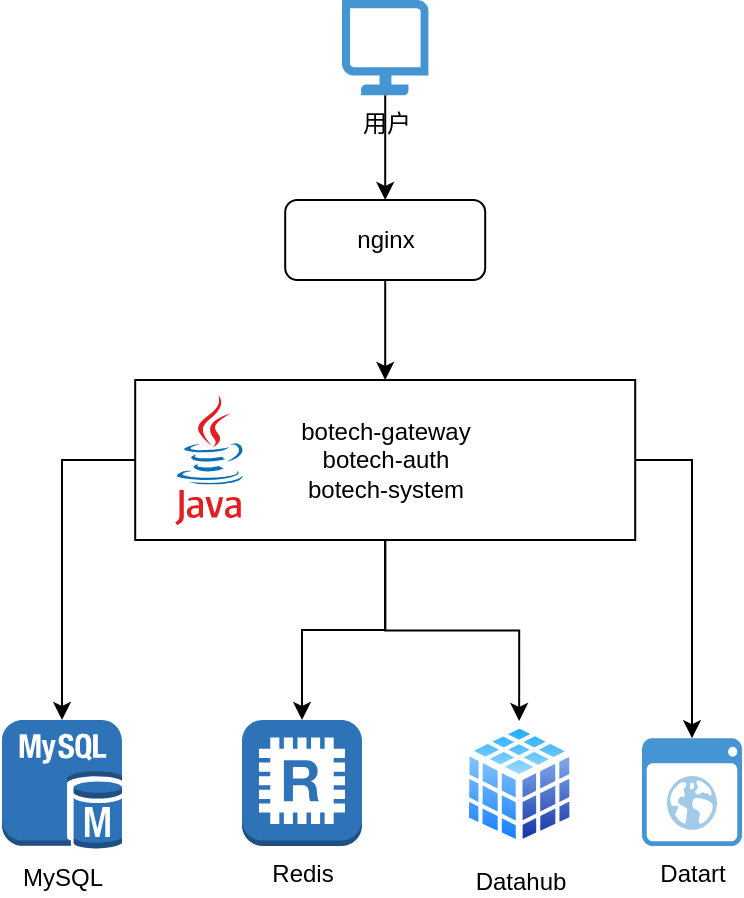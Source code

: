 <mxfile version="24.8.4">
  <diagram name="Page-1" id="197159a0-c6a4-9194-75a8-e4174976684c">
    <mxGraphModel dx="1434" dy="738" grid="1" gridSize="10" guides="1" tooltips="1" connect="1" arrows="1" fold="1" page="1" pageScale="1.5" pageWidth="1169" pageHeight="826" background="none" math="0" shadow="0">
      <root>
        <mxCell id="0" style=";html=1;" />
        <mxCell id="1" style=";html=1;" parent="0" />
        <mxCell id="j6XAS2CCTATsVqlP8x6V-16" value="" style="edgeStyle=orthogonalEdgeStyle;rounded=0;orthogonalLoop=1;jettySize=auto;html=1;" edge="1" parent="1" source="j6XAS2CCTATsVqlP8x6V-2" target="j6XAS2CCTATsVqlP8x6V-14">
          <mxGeometry relative="1" as="geometry" />
        </mxCell>
        <mxCell id="j6XAS2CCTATsVqlP8x6V-2" value="nginx" style="rounded=1;whiteSpace=wrap;html=1;" vertex="1" parent="1">
          <mxGeometry x="541.6" y="200" width="100" height="40" as="geometry" />
        </mxCell>
        <mxCell id="j6XAS2CCTATsVqlP8x6V-15" value="" style="edgeStyle=orthogonalEdgeStyle;rounded=0;orthogonalLoop=1;jettySize=auto;html=1;" edge="1" parent="1" source="j6XAS2CCTATsVqlP8x6V-5" target="j6XAS2CCTATsVqlP8x6V-2">
          <mxGeometry relative="1" as="geometry" />
        </mxCell>
        <mxCell id="j6XAS2CCTATsVqlP8x6V-5" value="用户" style="pointerEvents=1;shadow=0;dashed=0;html=1;strokeColor=none;fillColor=#4495D1;labelPosition=center;verticalLabelPosition=bottom;verticalAlign=top;align=center;outlineConnect=0;shape=mxgraph.veeam.monitor;" vertex="1" parent="1">
          <mxGeometry x="570" y="100" width="43.2" height="47.6" as="geometry" />
        </mxCell>
        <mxCell id="j6XAS2CCTATsVqlP8x6V-6" value="MySQL" style="outlineConnect=0;dashed=0;verticalLabelPosition=bottom;verticalAlign=top;align=center;html=1;shape=mxgraph.aws3.mysql_db_instance;fillColor=#2E73B8;gradientColor=none;" vertex="1" parent="1">
          <mxGeometry x="400" y="460" width="60" height="64.5" as="geometry" />
        </mxCell>
        <mxCell id="j6XAS2CCTATsVqlP8x6V-7" value="Redis" style="outlineConnect=0;dashed=0;verticalLabelPosition=bottom;verticalAlign=top;align=center;html=1;shape=mxgraph.aws3.redis;fillColor=#2E73B8;gradientColor=none;" vertex="1" parent="1">
          <mxGeometry x="520" y="460" width="60" height="63" as="geometry" />
        </mxCell>
        <mxCell id="j6XAS2CCTATsVqlP8x6V-10" value="Datahub" style="image;aspect=fixed;perimeter=ellipsePerimeter;html=1;align=center;shadow=0;dashed=0;spacingTop=3;image=img/lib/active_directory/database_cube.svg;" vertex="1" parent="1">
          <mxGeometry x="630" y="460.5" width="57.15" height="63.5" as="geometry" />
        </mxCell>
        <mxCell id="j6XAS2CCTATsVqlP8x6V-17" style="edgeStyle=orthogonalEdgeStyle;rounded=0;orthogonalLoop=1;jettySize=auto;html=1;" edge="1" parent="1" source="j6XAS2CCTATsVqlP8x6V-14" target="j6XAS2CCTATsVqlP8x6V-6">
          <mxGeometry relative="1" as="geometry" />
        </mxCell>
        <mxCell id="j6XAS2CCTATsVqlP8x6V-19" style="edgeStyle=orthogonalEdgeStyle;rounded=0;orthogonalLoop=1;jettySize=auto;html=1;exitX=0.5;exitY=1;exitDx=0;exitDy=0;" edge="1" parent="1" source="j6XAS2CCTATsVqlP8x6V-14" target="j6XAS2CCTATsVqlP8x6V-10">
          <mxGeometry relative="1" as="geometry" />
        </mxCell>
        <mxCell id="j6XAS2CCTATsVqlP8x6V-20" style="edgeStyle=orthogonalEdgeStyle;rounded=0;orthogonalLoop=1;jettySize=auto;html=1;exitX=1;exitY=0.5;exitDx=0;exitDy=0;" edge="1" parent="1" source="j6XAS2CCTATsVqlP8x6V-14" target="j6XAS2CCTATsVqlP8x6V-11">
          <mxGeometry relative="1" as="geometry" />
        </mxCell>
        <mxCell id="j6XAS2CCTATsVqlP8x6V-14" value="&lt;span style=&quot;background-color: initial;&quot;&gt;botech-gateway&lt;/span&gt;&lt;div&gt;botech-auth&lt;/div&gt;&lt;div&gt;botech-system&lt;/div&gt;" style="rounded=0;whiteSpace=wrap;html=1;" vertex="1" parent="1">
          <mxGeometry x="466.6" y="290" width="250" height="80" as="geometry" />
        </mxCell>
        <mxCell id="j6XAS2CCTATsVqlP8x6V-11" value="Datart" style="shadow=0;dashed=0;html=1;strokeColor=none;fillColor=#4495D1;labelPosition=center;verticalLabelPosition=bottom;verticalAlign=top;align=center;outlineConnect=0;shape=mxgraph.veeam.2d.web_ui;" vertex="1" parent="1">
          <mxGeometry x="720" y="469.1" width="50" height="53.9" as="geometry" />
        </mxCell>
        <mxCell id="j6XAS2CCTATsVqlP8x6V-8" value="" style="dashed=0;outlineConnect=0;html=1;align=center;labelPosition=center;verticalLabelPosition=bottom;verticalAlign=top;shape=mxgraph.weblogos.java" vertex="1" parent="1">
          <mxGeometry x="486.6" y="297.5" width="34.4" height="65" as="geometry" />
        </mxCell>
        <mxCell id="j6XAS2CCTATsVqlP8x6V-18" style="edgeStyle=orthogonalEdgeStyle;rounded=0;orthogonalLoop=1;jettySize=auto;html=1;exitX=0.5;exitY=1;exitDx=0;exitDy=0;entryX=0.5;entryY=0;entryDx=0;entryDy=0;entryPerimeter=0;" edge="1" parent="1" source="j6XAS2CCTATsVqlP8x6V-14" target="j6XAS2CCTATsVqlP8x6V-7">
          <mxGeometry relative="1" as="geometry" />
        </mxCell>
      </root>
    </mxGraphModel>
  </diagram>
</mxfile>
